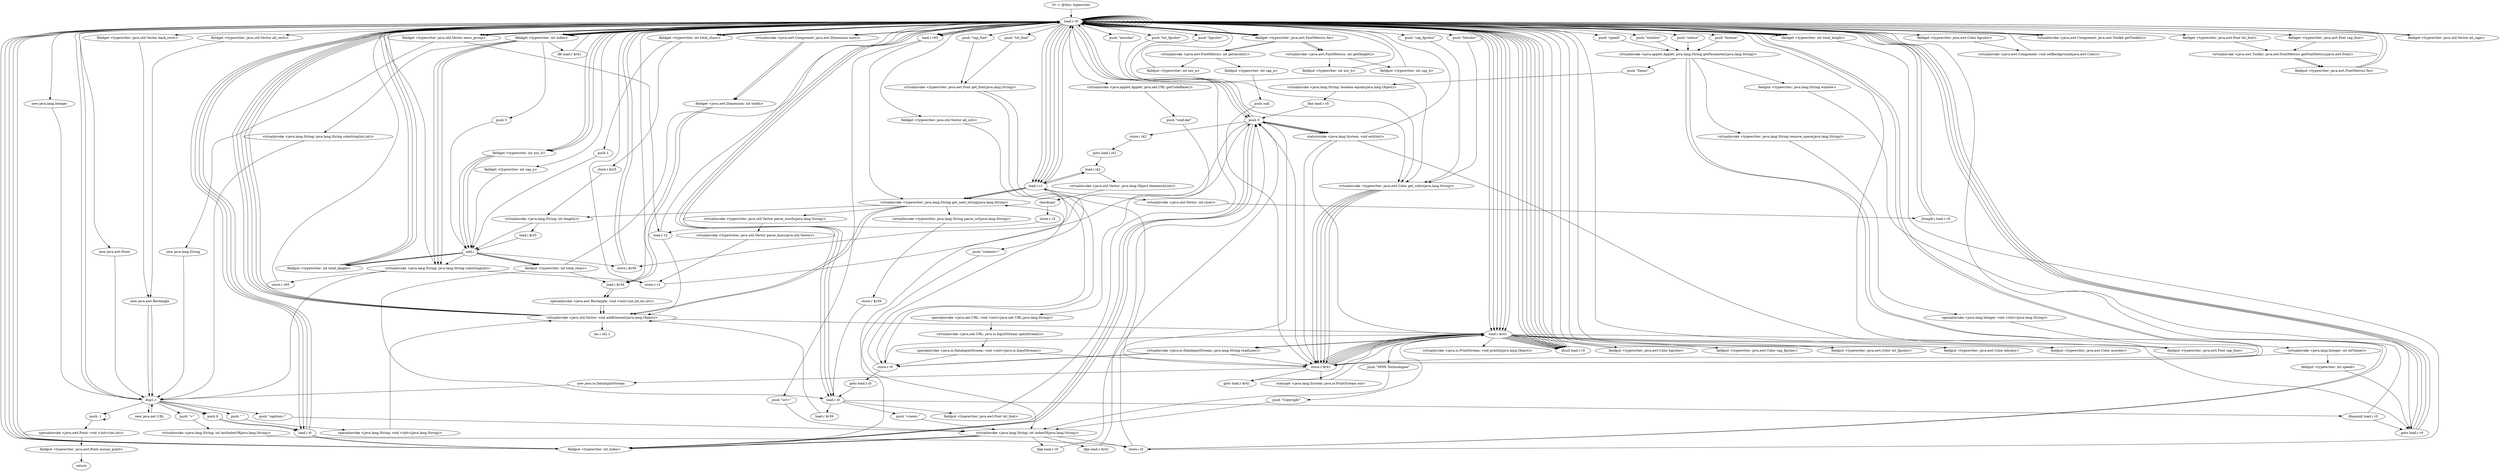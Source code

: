 digraph "" {
    "r0 := @this: typewriter"
    "load.r r0"
    "r0 := @this: typewriter"->"load.r r0";
    "push 0"
    "load.r r0"->"push 0";
    "fieldput <typewriter: int index>"
    "push 0"->"fieldput <typewriter: int index>";
    "fieldput <typewriter: int index>"->"load.r r0";
    "push \"notice\""
    "load.r r0"->"push \"notice\"";
    "virtualinvoke <java.applet.Applet: java.lang.String getParameter(java.lang.String)>"
    "push \"notice\""->"virtualinvoke <java.applet.Applet: java.lang.String getParameter(java.lang.String)>";
    "store.r $r41"
    "virtualinvoke <java.applet.Applet: java.lang.String getParameter(java.lang.String)>"->"store.r $r41";
    "load.r $r41"
    "store.r $r41"->"load.r $r41";
    "push \"MW6 Technologies\""
    "load.r $r41"->"push \"MW6 Technologies\"";
    "virtualinvoke <java.lang.String: int indexOf(java.lang.String)>"
    "push \"MW6 Technologies\""->"virtualinvoke <java.lang.String: int indexOf(java.lang.String)>";
    "ifge load.r $r41"
    "virtualinvoke <java.lang.String: int indexOf(java.lang.String)>"->"ifge load.r $r41";
    "ifge load.r $r41"->"push 0";
    "staticinvoke <java.lang.System: void exit(int)>"
    "push 0"->"staticinvoke <java.lang.System: void exit(int)>";
    "staticinvoke <java.lang.System: void exit(int)>"->"load.r $r41";
    "push \"Copyright\""
    "load.r $r41"->"push \"Copyright\"";
    "push \"Copyright\""->"virtualinvoke <java.lang.String: int indexOf(java.lang.String)>";
    "ifge load.r r0"
    "virtualinvoke <java.lang.String: int indexOf(java.lang.String)>"->"ifge load.r r0";
    "ifge load.r r0"->"push 0";
    "push 0"->"staticinvoke <java.lang.System: void exit(int)>";
    "staticinvoke <java.lang.System: void exit(int)>"->"load.r r0";
    "push \"license\""
    "load.r r0"->"push \"license\"";
    "push \"license\""->"virtualinvoke <java.applet.Applet: java.lang.String getParameter(java.lang.String)>";
    "push \"Demo\""
    "virtualinvoke <java.applet.Applet: java.lang.String getParameter(java.lang.String)>"->"push \"Demo\"";
    "virtualinvoke <java.lang.String: boolean equals(java.lang.Object)>"
    "push \"Demo\""->"virtualinvoke <java.lang.String: boolean equals(java.lang.Object)>";
    "ifne load.r r0"
    "virtualinvoke <java.lang.String: boolean equals(java.lang.Object)>"->"ifne load.r r0";
    "ifne load.r r0"->"push 0";
    "push 0"->"staticinvoke <java.lang.System: void exit(int)>";
    "goto load.r r0"
    "staticinvoke <java.lang.System: void exit(int)>"->"goto load.r r0";
    "goto load.r r0"->"load.r r0";
    "push \"bgcolor\""
    "load.r r0"->"push \"bgcolor\"";
    "virtualinvoke <typewriter: java.awt.Color get_color(java.lang.String)>"
    "push \"bgcolor\""->"virtualinvoke <typewriter: java.awt.Color get_color(java.lang.String)>";
    "virtualinvoke <typewriter: java.awt.Color get_color(java.lang.String)>"->"store.r $r41";
    "store.r $r41"->"load.r $r41";
    "ifnull load.r r0"
    "load.r $r41"->"ifnull load.r r0";
    "ifnull load.r r0"->"load.r r0";
    "load.r r0"->"load.r $r41";
    "fieldput <typewriter: java.awt.Color bgcolor>"
    "load.r $r41"->"fieldput <typewriter: java.awt.Color bgcolor>";
    "fieldput <typewriter: java.awt.Color bgcolor>"->"load.r r0";
    "push \"cap_fgcolor\""
    "load.r r0"->"push \"cap_fgcolor\"";
    "push \"cap_fgcolor\""->"virtualinvoke <typewriter: java.awt.Color get_color(java.lang.String)>";
    "virtualinvoke <typewriter: java.awt.Color get_color(java.lang.String)>"->"store.r $r41";
    "store.r $r41"->"load.r $r41";
    "load.r $r41"->"ifnull load.r r0";
    "ifnull load.r r0"->"load.r r0";
    "load.r r0"->"load.r $r41";
    "fieldput <typewriter: java.awt.Color cap_fgcolor>"
    "load.r $r41"->"fieldput <typewriter: java.awt.Color cap_fgcolor>";
    "fieldput <typewriter: java.awt.Color cap_fgcolor>"->"load.r r0";
    "push \"txt_fgcolor\""
    "load.r r0"->"push \"txt_fgcolor\"";
    "push \"txt_fgcolor\""->"virtualinvoke <typewriter: java.awt.Color get_color(java.lang.String)>";
    "virtualinvoke <typewriter: java.awt.Color get_color(java.lang.String)>"->"store.r $r41";
    "store.r $r41"->"load.r $r41";
    "load.r $r41"->"ifnull load.r r0";
    "ifnull load.r r0"->"load.r r0";
    "load.r r0"->"load.r $r41";
    "fieldput <typewriter: java.awt.Color txt_fgcolor>"
    "load.r $r41"->"fieldput <typewriter: java.awt.Color txt_fgcolor>";
    "fieldput <typewriter: java.awt.Color txt_fgcolor>"->"load.r r0";
    "push \"bdcolor\""
    "load.r r0"->"push \"bdcolor\"";
    "push \"bdcolor\""->"virtualinvoke <typewriter: java.awt.Color get_color(java.lang.String)>";
    "virtualinvoke <typewriter: java.awt.Color get_color(java.lang.String)>"->"store.r $r41";
    "store.r $r41"->"load.r $r41";
    "load.r $r41"->"ifnull load.r r0";
    "ifnull load.r r0"->"load.r r0";
    "load.r r0"->"load.r $r41";
    "fieldput <typewriter: java.awt.Color bdcolor>"
    "load.r $r41"->"fieldput <typewriter: java.awt.Color bdcolor>";
    "fieldput <typewriter: java.awt.Color bdcolor>"->"load.r r0";
    "push \"mocolor\""
    "load.r r0"->"push \"mocolor\"";
    "push \"mocolor\""->"virtualinvoke <typewriter: java.awt.Color get_color(java.lang.String)>";
    "virtualinvoke <typewriter: java.awt.Color get_color(java.lang.String)>"->"store.r $r41";
    "store.r $r41"->"load.r $r41";
    "load.r $r41"->"ifnull load.r r0";
    "ifnull load.r r0"->"load.r r0";
    "load.r r0"->"load.r $r41";
    "fieldput <typewriter: java.awt.Color mocolor>"
    "load.r $r41"->"fieldput <typewriter: java.awt.Color mocolor>";
    "fieldput <typewriter: java.awt.Color mocolor>"->"load.r r0";
    "push \"txt_font\""
    "load.r r0"->"push \"txt_font\"";
    "virtualinvoke <typewriter: java.awt.Font get_font(java.lang.String)>"
    "push \"txt_font\""->"virtualinvoke <typewriter: java.awt.Font get_font(java.lang.String)>";
    "store.r i0"
    "virtualinvoke <typewriter: java.awt.Font get_font(java.lang.String)>"->"store.r i0";
    "store.r i0"->"load.r $r41";
    "load.r $r41"->"ifnull load.r r0";
    "ifnull load.r r0"->"load.r r0";
    "load.r i0"
    "load.r r0"->"load.r i0";
    "fieldput <typewriter: java.awt.Font txt_font>"
    "load.r i0"->"fieldput <typewriter: java.awt.Font txt_font>";
    "fieldput <typewriter: java.awt.Font txt_font>"->"load.r r0";
    "push \"cap_font\""
    "load.r r0"->"push \"cap_font\"";
    "push \"cap_font\""->"virtualinvoke <typewriter: java.awt.Font get_font(java.lang.String)>";
    "virtualinvoke <typewriter: java.awt.Font get_font(java.lang.String)>"->"store.r $r41";
    "store.r $r41"->"load.r $r41";
    "load.r $r41"->"ifnull load.r r0";
    "ifnull load.r r0"->"load.r r0";
    "load.r r0"->"load.r $r41";
    "fieldput <typewriter: java.awt.Font cap_font>"
    "load.r $r41"->"fieldput <typewriter: java.awt.Font cap_font>";
    "fieldput <typewriter: java.awt.Font cap_font>"->"load.r r0";
    "new java.lang.Integer"
    "load.r r0"->"new java.lang.Integer";
    "dup1.r"
    "new java.lang.Integer"->"dup1.r";
    "dup1.r"->"load.r r0";
    "load.r r0"->"load.r r0";
    "push \"speed\""
    "load.r r0"->"push \"speed\"";
    "push \"speed\""->"virtualinvoke <java.applet.Applet: java.lang.String getParameter(java.lang.String)>";
    "virtualinvoke <typewriter: java.lang.String remove_space(java.lang.String)>"
    "virtualinvoke <java.applet.Applet: java.lang.String getParameter(java.lang.String)>"->"virtualinvoke <typewriter: java.lang.String remove_space(java.lang.String)>";
    "specialinvoke <java.lang.Integer: void <init>(java.lang.String)>"
    "virtualinvoke <typewriter: java.lang.String remove_space(java.lang.String)>"->"specialinvoke <java.lang.Integer: void <init>(java.lang.String)>";
    "virtualinvoke <java.lang.Integer: int intValue()>"
    "specialinvoke <java.lang.Integer: void <init>(java.lang.String)>"->"virtualinvoke <java.lang.Integer: int intValue()>";
    "fieldput <typewriter: int speed>"
    "virtualinvoke <java.lang.Integer: int intValue()>"->"fieldput <typewriter: int speed>";
    "fieldput <typewriter: int speed>"->"goto load.r r0";
    "goto load.r r0"->"load.r r0";
    "load.r r0"->"load.r r0";
    "push \"window\""
    "load.r r0"->"push \"window\"";
    "push \"window\""->"virtualinvoke <java.applet.Applet: java.lang.String getParameter(java.lang.String)>";
    "fieldput <typewriter: java.lang.String window>"
    "virtualinvoke <java.applet.Applet: java.lang.String getParameter(java.lang.String)>"->"fieldput <typewriter: java.lang.String window>";
    "fieldput <typewriter: java.lang.String window>"->"goto load.r r0";
    "goto load.r r0"->"load.r r0";
    "load.r r0"->"load.r r0";
    "fieldget <typewriter: java.awt.Color bgcolor>"
    "load.r r0"->"fieldget <typewriter: java.awt.Color bgcolor>";
    "virtualinvoke <java.awt.Component: void setBackground(java.awt.Color)>"
    "fieldget <typewriter: java.awt.Color bgcolor>"->"virtualinvoke <java.awt.Component: void setBackground(java.awt.Color)>";
    "virtualinvoke <java.awt.Component: void setBackground(java.awt.Color)>"->"load.r r0";
    "load.r r0"->"load.r r0";
    "virtualinvoke <java.awt.Component: java.awt.Toolkit getToolkit()>"
    "load.r r0"->"virtualinvoke <java.awt.Component: java.awt.Toolkit getToolkit()>";
    "virtualinvoke <java.awt.Component: java.awt.Toolkit getToolkit()>"->"load.r r0";
    "fieldget <typewriter: java.awt.Font txt_font>"
    "load.r r0"->"fieldget <typewriter: java.awt.Font txt_font>";
    "virtualinvoke <java.awt.Toolkit: java.awt.FontMetrics getFontMetrics(java.awt.Font)>"
    "fieldget <typewriter: java.awt.Font txt_font>"->"virtualinvoke <java.awt.Toolkit: java.awt.FontMetrics getFontMetrics(java.awt.Font)>";
    "fieldput <typewriter: java.awt.FontMetrics fm>"
    "virtualinvoke <java.awt.Toolkit: java.awt.FontMetrics getFontMetrics(java.awt.Font)>"->"fieldput <typewriter: java.awt.FontMetrics fm>";
    "fieldput <typewriter: java.awt.FontMetrics fm>"->"load.r r0";
    "load.r r0"->"load.r r0";
    "fieldget <typewriter: java.awt.FontMetrics fm>"
    "load.r r0"->"fieldget <typewriter: java.awt.FontMetrics fm>";
    "virtualinvoke <java.awt.FontMetrics: int getHeight()>"
    "fieldget <typewriter: java.awt.FontMetrics fm>"->"virtualinvoke <java.awt.FontMetrics: int getHeight()>";
    "fieldput <typewriter: int nor_h>"
    "virtualinvoke <java.awt.FontMetrics: int getHeight()>"->"fieldput <typewriter: int nor_h>";
    "fieldput <typewriter: int nor_h>"->"load.r r0";
    "load.r r0"->"load.r r0";
    "load.r r0"->"fieldget <typewriter: java.awt.FontMetrics fm>";
    "virtualinvoke <java.awt.FontMetrics: int getAscent()>"
    "fieldget <typewriter: java.awt.FontMetrics fm>"->"virtualinvoke <java.awt.FontMetrics: int getAscent()>";
    "fieldput <typewriter: int nor_a>"
    "virtualinvoke <java.awt.FontMetrics: int getAscent()>"->"fieldput <typewriter: int nor_a>";
    "fieldput <typewriter: int nor_a>"->"load.r r0";
    "load.r r0"->"load.r r0";
    "load.r r0"->"virtualinvoke <java.awt.Component: java.awt.Toolkit getToolkit()>";
    "virtualinvoke <java.awt.Component: java.awt.Toolkit getToolkit()>"->"load.r r0";
    "fieldget <typewriter: java.awt.Font cap_font>"
    "load.r r0"->"fieldget <typewriter: java.awt.Font cap_font>";
    "fieldget <typewriter: java.awt.Font cap_font>"->"virtualinvoke <java.awt.Toolkit: java.awt.FontMetrics getFontMetrics(java.awt.Font)>";
    "virtualinvoke <java.awt.Toolkit: java.awt.FontMetrics getFontMetrics(java.awt.Font)>"->"fieldput <typewriter: java.awt.FontMetrics fm>";
    "fieldput <typewriter: java.awt.FontMetrics fm>"->"load.r r0";
    "load.r r0"->"load.r r0";
    "load.r r0"->"fieldget <typewriter: java.awt.FontMetrics fm>";
    "fieldget <typewriter: java.awt.FontMetrics fm>"->"virtualinvoke <java.awt.FontMetrics: int getHeight()>";
    "fieldput <typewriter: int cap_h>"
    "virtualinvoke <java.awt.FontMetrics: int getHeight()>"->"fieldput <typewriter: int cap_h>";
    "fieldput <typewriter: int cap_h>"->"load.r r0";
    "load.r r0"->"load.r r0";
    "load.r r0"->"fieldget <typewriter: java.awt.FontMetrics fm>";
    "fieldget <typewriter: java.awt.FontMetrics fm>"->"virtualinvoke <java.awt.FontMetrics: int getAscent()>";
    "fieldput <typewriter: int cap_a>"
    "virtualinvoke <java.awt.FontMetrics: int getAscent()>"->"fieldput <typewriter: int cap_a>";
    "push null"
    "fieldput <typewriter: int cap_a>"->"push null";
    "push null"->"store.r $r41";
    "new java.io.DataInputStream"
    "store.r $r41"->"new java.io.DataInputStream";
    "new java.io.DataInputStream"->"dup1.r";
    "new java.net.URL"
    "dup1.r"->"new java.net.URL";
    "new java.net.URL"->"dup1.r";
    "dup1.r"->"load.r r0";
    "virtualinvoke <java.applet.Applet: java.net.URL getCodeBase()>"
    "load.r r0"->"virtualinvoke <java.applet.Applet: java.net.URL getCodeBase()>";
    "push \"conf.dat\""
    "virtualinvoke <java.applet.Applet: java.net.URL getCodeBase()>"->"push \"conf.dat\"";
    "specialinvoke <java.net.URL: void <init>(java.net.URL,java.lang.String)>"
    "push \"conf.dat\""->"specialinvoke <java.net.URL: void <init>(java.net.URL,java.lang.String)>";
    "virtualinvoke <java.net.URL: java.io.InputStream openStream()>"
    "specialinvoke <java.net.URL: void <init>(java.net.URL,java.lang.String)>"->"virtualinvoke <java.net.URL: java.io.InputStream openStream()>";
    "specialinvoke <java.io.DataInputStream: void <init>(java.io.InputStream)>"
    "virtualinvoke <java.net.URL: java.io.InputStream openStream()>"->"specialinvoke <java.io.DataInputStream: void <init>(java.io.InputStream)>";
    "specialinvoke <java.io.DataInputStream: void <init>(java.io.InputStream)>"->"store.r $r41";
    "goto load.r $r41"
    "store.r $r41"->"goto load.r $r41";
    "goto load.r $r41"->"load.r $r41";
    "virtualinvoke <java.io.DataInputStream: java.lang.String readLine()>"
    "load.r $r41"->"virtualinvoke <java.io.DataInputStream: java.lang.String readLine()>";
    "virtualinvoke <java.io.DataInputStream: java.lang.String readLine()>"->"store.r i0";
    "goto load.r i0"
    "store.r i0"->"goto load.r i0";
    "goto load.r i0"->"load.r i0";
    "ifnonnull load.r r0"
    "load.r i0"->"ifnonnull load.r r0";
    "ifnonnull load.r r0"->"goto load.r r0";
    "goto load.r r0"->"load.r r0";
    "load.r r0"->"push 0";
    "push 0"->"fieldput <typewriter: int index>";
    "fieldput <typewriter: int index>"->"load.r r0";
    "new java.awt.Point"
    "load.r r0"->"new java.awt.Point";
    "new java.awt.Point"->"dup1.r";
    "push -1"
    "dup1.r"->"push -1";
    "push -1"->"push -1";
    "specialinvoke <java.awt.Point: void <init>(int,int)>"
    "push -1"->"specialinvoke <java.awt.Point: void <init>(int,int)>";
    "fieldput <typewriter: java.awt.Point mouse_point>"
    "specialinvoke <java.awt.Point: void <init>(int,int)>"->"fieldput <typewriter: java.awt.Point mouse_point>";
    "return"
    "fieldput <typewriter: java.awt.Point mouse_point>"->"return";
    "ifnonnull load.r r0"->"load.r r0";
    "load.r r0"->"load.r i0";
    "push \"<news \""
    "load.r i0"->"push \"<news \"";
    "push \"<news \""->"virtualinvoke <java.lang.String: int indexOf(java.lang.String)>";
    "virtualinvoke <java.lang.String: int indexOf(java.lang.String)>"->"fieldput <typewriter: int index>";
    "fieldput <typewriter: int index>"->"load.r r0";
    "fieldget <typewriter: int index>"
    "load.r r0"->"fieldget <typewriter: int index>";
    "iflt load.r $r41"
    "fieldget <typewriter: int index>"->"iflt load.r $r41";
    "iflt load.r $r41"->"load.r r0";
    "fieldget <typewriter: java.util.Vector news_group>"
    "load.r r0"->"fieldget <typewriter: java.util.Vector news_group>";
    "new java.lang.String"
    "fieldget <typewriter: java.util.Vector news_group>"->"new java.lang.String";
    "new java.lang.String"->"dup1.r";
    "push \" \""
    "dup1.r"->"push \" \"";
    "specialinvoke <java.lang.String: void <init>(java.lang.String)>"
    "push \" \""->"specialinvoke <java.lang.String: void <init>(java.lang.String)>";
    "virtualinvoke <java.util.Vector: void addElement(java.lang.Object)>"
    "specialinvoke <java.lang.String: void <init>(java.lang.String)>"->"virtualinvoke <java.util.Vector: void addElement(java.lang.Object)>";
    "virtualinvoke <java.util.Vector: void addElement(java.lang.Object)>"->"load.r r0";
    "load.r r0"->"load.r r0";
    "fieldget <typewriter: int total_height>"
    "load.r r0"->"fieldget <typewriter: int total_height>";
    "fieldget <typewriter: int total_height>"->"load.r r0";
    "fieldget <typewriter: int nor_h>"
    "load.r r0"->"fieldget <typewriter: int nor_h>";
    "add.i"
    "fieldget <typewriter: int nor_h>"->"add.i";
    "fieldput <typewriter: int total_height>"
    "add.i"->"fieldput <typewriter: int total_height>";
    "fieldput <typewriter: int total_height>"->"load.r r0";
    "load.r r0"->"load.r r0";
    "fieldget <typewriter: int total_chars>"
    "load.r r0"->"fieldget <typewriter: int total_chars>";
    "push 1"
    "fieldget <typewriter: int total_chars>"->"push 1";
    "push 1"->"add.i";
    "fieldput <typewriter: int total_chars>"
    "add.i"->"fieldput <typewriter: int total_chars>";
    "fieldput <typewriter: int total_chars>"->"load.r i0";
    "load.r i0"->"load.r r0";
    "load.r r0"->"fieldget <typewriter: int index>";
    "push 5"
    "fieldget <typewriter: int index>"->"push 5";
    "push 5"->"add.i";
    "virtualinvoke <java.lang.String: java.lang.String substring(int)>"
    "add.i"->"virtualinvoke <java.lang.String: java.lang.String substring(int)>";
    "virtualinvoke <java.lang.String: java.lang.String substring(int)>"->"dup1.r";
    "push \">\""
    "dup1.r"->"push \">\"";
    "virtualinvoke <java.lang.String: int lastIndexOf(java.lang.String)>"
    "push \">\""->"virtualinvoke <java.lang.String: int lastIndexOf(java.lang.String)>";
    "store.i i0"
    "virtualinvoke <java.lang.String: int lastIndexOf(java.lang.String)>"->"store.i i0";
    "store.i i0"->"load.r r0";
    "load.i i0"
    "load.r r0"->"load.i i0";
    "load.i i0"->"fieldput <typewriter: int index>";
    "fieldput <typewriter: int index>"->"push 0";
    "push 0"->"load.r r0";
    "load.r r0"->"fieldget <typewriter: int index>";
    "virtualinvoke <java.lang.String: java.lang.String substring(int,int)>"
    "fieldget <typewriter: int index>"->"virtualinvoke <java.lang.String: java.lang.String substring(int,int)>";
    "virtualinvoke <java.lang.String: java.lang.String substring(int,int)>"->"dup1.r";
    "push \"caption=\""
    "dup1.r"->"push \"caption=\"";
    "push \"caption=\""->"virtualinvoke <java.lang.String: int indexOf(java.lang.String)>";
    "virtualinvoke <java.lang.String: int indexOf(java.lang.String)>"->"store.i i0";
    "store.i i0"->"load.r r0";
    "load.r r0"->"load.i i0";
    "load.i i0"->"fieldput <typewriter: int index>";
    "fieldput <typewriter: int index>"->"load.r r0";
    "load.r r0"->"fieldget <typewriter: int index>";
    "fieldget <typewriter: int index>"->"virtualinvoke <java.lang.String: java.lang.String substring(int)>";
    "store.r r1"
    "virtualinvoke <java.lang.String: java.lang.String substring(int)>"->"store.r r1";
    "store.r r1"->"load.r r0";
    "fieldget <typewriter: java.util.Vector all_caps>"
    "load.r r0"->"fieldget <typewriter: java.util.Vector all_caps>";
    "fieldget <typewriter: java.util.Vector all_caps>"->"load.r r0";
    "load.r r1"
    "load.r r0"->"load.r r1";
    "virtualinvoke <typewriter: java.lang.String get_next_string(java.lang.String)>"
    "load.r r1"->"virtualinvoke <typewriter: java.lang.String get_next_string(java.lang.String)>";
    "virtualinvoke <typewriter: java.lang.String get_next_string(java.lang.String)>"->"virtualinvoke <java.util.Vector: void addElement(java.lang.Object)>";
    "virtualinvoke <java.util.Vector: void addElement(java.lang.Object)>"->"load.r r0";
    "load.r r0"->"fieldget <typewriter: java.util.Vector news_group>";
    "fieldget <typewriter: java.util.Vector news_group>"->"load.r r0";
    "load.r r0"->"load.r r1";
    "load.r r1"->"virtualinvoke <typewriter: java.lang.String get_next_string(java.lang.String)>";
    "virtualinvoke <typewriter: java.lang.String get_next_string(java.lang.String)>"->"virtualinvoke <java.util.Vector: void addElement(java.lang.Object)>";
    "virtualinvoke <java.util.Vector: void addElement(java.lang.Object)>"->"load.r r0";
    "load.r r0"->"load.r r0";
    "load.r r0"->"fieldget <typewriter: int total_height>";
    "fieldget <typewriter: int total_height>"->"load.r r0";
    "fieldget <typewriter: int cap_a>"
    "load.r r0"->"fieldget <typewriter: int cap_a>";
    "fieldget <typewriter: int cap_a>"->"add.i";
    "add.i"->"fieldput <typewriter: int total_height>";
    "fieldput <typewriter: int total_height>"->"load.r r0";
    "load.r r0"->"load.r r0";
    "load.r r0"->"fieldget <typewriter: int total_chars>";
    "fieldget <typewriter: int total_chars>"->"load.r r0";
    "load.r r0"->"load.r r1";
    "load.r r1"->"virtualinvoke <typewriter: java.lang.String get_next_string(java.lang.String)>";
    "virtualinvoke <java.lang.String: int length()>"
    "virtualinvoke <typewriter: java.lang.String get_next_string(java.lang.String)>"->"virtualinvoke <java.lang.String: int length()>";
    "virtualinvoke <java.lang.String: int length()>"->"add.i";
    "add.i"->"fieldput <typewriter: int total_chars>";
    "fieldput <typewriter: int total_chars>"->"load.r r0";
    "load.r r0"->"fieldget <typewriter: int total_height>";
    "fieldget <typewriter: int total_height>"->"store.i i0";
    "store.i i0"->"push 0";
    "store.i $r39"
    "push 0"->"store.i $r39";
    "store.i $r39"->"load.r r0";
    "load.r r0"->"load.r r1";
    "push \"content=\""
    "load.r r1"->"push \"content=\"";
    "push \"content=\""->"virtualinvoke <java.lang.String: int indexOf(java.lang.String)>";
    "virtualinvoke <java.lang.String: int indexOf(java.lang.String)>"->"fieldput <typewriter: int index>";
    "fieldput <typewriter: int index>"->"load.r r1";
    "load.r r1"->"load.r r0";
    "load.r r0"->"fieldget <typewriter: int index>";
    "fieldget <typewriter: int index>"->"virtualinvoke <java.lang.String: java.lang.String substring(int)>";
    "store.r r65"
    "virtualinvoke <java.lang.String: java.lang.String substring(int)>"->"store.r r65";
    "store.r r65"->"load.r r0";
    "load.r r0"->"load.r r0";
    "load.r r0"->"load.r r0";
    "load.r r65"
    "load.r r0"->"load.r r65";
    "load.r r65"->"virtualinvoke <typewriter: java.lang.String get_next_string(java.lang.String)>";
    "virtualinvoke <typewriter: java.util.Vector parse_words(java.lang.String)>"
    "virtualinvoke <typewriter: java.lang.String get_next_string(java.lang.String)>"->"virtualinvoke <typewriter: java.util.Vector parse_words(java.lang.String)>";
    "virtualinvoke <typewriter: java.util.Vector parse_lines(java.util.Vector)>"
    "virtualinvoke <typewriter: java.util.Vector parse_words(java.lang.String)>"->"virtualinvoke <typewriter: java.util.Vector parse_lines(java.util.Vector)>";
    "virtualinvoke <typewriter: java.util.Vector parse_lines(java.util.Vector)>"->"store.r r1";
    "store.r r1"->"push 0";
    "store.i i42"
    "push 0"->"store.i i42";
    "goto load.i i42"
    "store.i i42"->"goto load.i i42";
    "load.i i42"
    "goto load.i i42"->"load.i i42";
    "load.i i42"->"load.r r1";
    "virtualinvoke <java.util.Vector: int size()>"
    "load.r r1"->"virtualinvoke <java.util.Vector: int size()>";
    "ifcmplt.i load.r r0"
    "virtualinvoke <java.util.Vector: int size()>"->"ifcmplt.i load.r r0";
    "ifcmplt.i load.r r0"->"load.r r0";
    "fieldget <typewriter: java.util.Vector all_rects>"
    "load.r r0"->"fieldget <typewriter: java.util.Vector all_rects>";
    "new java.awt.Rectangle"
    "fieldget <typewriter: java.util.Vector all_rects>"->"new java.awt.Rectangle";
    "new java.awt.Rectangle"->"dup1.r";
    "push 6"
    "dup1.r"->"push 6";
    "push 6"->"load.i i0";
    "load.i i0"->"load.r r0";
    "virtualinvoke <java.awt.Component: java.awt.Dimension size()>"
    "load.r r0"->"virtualinvoke <java.awt.Component: java.awt.Dimension size()>";
    "fieldget <java.awt.Dimension: int width>"
    "virtualinvoke <java.awt.Component: java.awt.Dimension size()>"->"fieldget <java.awt.Dimension: int width>";
    "load.i $r39"
    "fieldget <java.awt.Dimension: int width>"->"load.i $r39";
    "specialinvoke <java.awt.Rectangle: void <init>(int,int,int,int)>"
    "load.i $r39"->"specialinvoke <java.awt.Rectangle: void <init>(int,int,int,int)>";
    "specialinvoke <java.awt.Rectangle: void <init>(int,int,int,int)>"->"virtualinvoke <java.util.Vector: void addElement(java.lang.Object)>";
    "virtualinvoke <java.util.Vector: void addElement(java.lang.Object)>"->"load.r r0";
    "fieldget <typewriter: java.util.Vector back_rects>"
    "load.r r0"->"fieldget <typewriter: java.util.Vector back_rects>";
    "fieldget <typewriter: java.util.Vector back_rects>"->"new java.awt.Rectangle";
    "new java.awt.Rectangle"->"dup1.r";
    "dup1.r"->"push 6";
    "push 6"->"load.i i0";
    "load.i i0"->"load.r r0";
    "load.r r0"->"virtualinvoke <java.awt.Component: java.awt.Dimension size()>";
    "virtualinvoke <java.awt.Component: java.awt.Dimension size()>"->"fieldget <java.awt.Dimension: int width>";
    "fieldget <java.awt.Dimension: int width>"->"load.i $r39";
    "load.i $r39"->"specialinvoke <java.awt.Rectangle: void <init>(int,int,int,int)>";
    "specialinvoke <java.awt.Rectangle: void <init>(int,int,int,int)>"->"virtualinvoke <java.util.Vector: void addElement(java.lang.Object)>";
    "virtualinvoke <java.util.Vector: void addElement(java.lang.Object)>"->"load.r r0";
    "load.r r0"->"load.r r65";
    "push \"url=\""
    "load.r r65"->"push \"url=\"";
    "push \"url=\""->"virtualinvoke <java.lang.String: int indexOf(java.lang.String)>";
    "virtualinvoke <java.lang.String: int indexOf(java.lang.String)>"->"fieldput <typewriter: int index>";
    "fieldput <typewriter: int index>"->"load.r r0";
    "load.r r0"->"load.r r0";
    "load.r r0"->"load.r r65";
    "load.r r65"->"load.r r0";
    "load.r r0"->"fieldget <typewriter: int index>";
    "fieldget <typewriter: int index>"->"virtualinvoke <java.lang.String: java.lang.String substring(int)>";
    "virtualinvoke <java.lang.String: java.lang.String substring(int)>"->"load.r r0";
    "fieldget <typewriter: java.util.Vector all_urls>"
    "load.r r0"->"fieldget <typewriter: java.util.Vector all_urls>";
    "fieldget <typewriter: java.util.Vector all_urls>"->"store.r i0";
    "store.r i0"->"virtualinvoke <typewriter: java.lang.String get_next_string(java.lang.String)>";
    "virtualinvoke <typewriter: java.lang.String parse_url(java.lang.String)>"
    "virtualinvoke <typewriter: java.lang.String get_next_string(java.lang.String)>"->"virtualinvoke <typewriter: java.lang.String parse_url(java.lang.String)>";
    "store.r $r39"
    "virtualinvoke <typewriter: java.lang.String parse_url(java.lang.String)>"->"store.r $r39";
    "store.r $r39"->"load.r i0";
    "load.r $r39"
    "load.r i0"->"load.r $r39";
    "load.r $r39"->"virtualinvoke <java.util.Vector: void addElement(java.lang.Object)>";
    "virtualinvoke <java.util.Vector: void addElement(java.lang.Object)>"->"load.r $r41";
    "load.r $r41"->"virtualinvoke <java.io.DataInputStream: java.lang.String readLine()>";
    "virtualinvoke <java.io.DataInputStream: java.lang.String readLine()>"->"store.r i0";
    "virtualinvoke <java.io.DataInputStream: java.lang.String readLine()>"->"store.r $r41";
    "staticget <java.lang.System: java.io.PrintStream out>"
    "store.r $r41"->"staticget <java.lang.System: java.io.PrintStream out>";
    "staticget <java.lang.System: java.io.PrintStream out>"->"load.r $r41";
    "virtualinvoke <java.io.PrintStream: void println(java.lang.Object)>"
    "load.r $r41"->"virtualinvoke <java.io.PrintStream: void println(java.lang.Object)>";
    "ifcmplt.i load.r r0"->"load.r r0";
    "load.r r0"->"load.r r1";
    "load.r r1"->"load.i i42";
    "virtualinvoke <java.util.Vector: java.lang.Object elementAt(int)>"
    "load.i i42"->"virtualinvoke <java.util.Vector: java.lang.Object elementAt(int)>";
    "checkcast"
    "virtualinvoke <java.util.Vector: java.lang.Object elementAt(int)>"->"checkcast";
    "store.r r2"
    "checkcast"->"store.r r2";
    "load.r r2"
    "store.r r2"->"load.r r2";
    "load.r r2"->"load.r r0";
    "load.r r0"->"load.r r0";
    "load.r r0"->"fieldget <typewriter: int total_height>";
    "fieldget <typewriter: int total_height>"->"load.r r0";
    "load.r r0"->"fieldget <typewriter: int nor_h>";
    "fieldget <typewriter: int nor_h>"->"add.i";
    "add.i"->"fieldput <typewriter: int total_height>";
    "fieldput <typewriter: int total_height>"->"load.r r0";
    "load.r r0"->"fieldget <typewriter: int total_chars>";
    "store.i $i33"
    "fieldget <typewriter: int total_chars>"->"store.i $i33";
    "store.i $i33"->"virtualinvoke <java.lang.String: int length()>";
    "load.i $i33"
    "virtualinvoke <java.lang.String: int length()>"->"load.i $i33";
    "load.i $i33"->"add.i";
    "add.i"->"fieldput <typewriter: int total_chars>";
    "fieldput <typewriter: int total_chars>"->"load.i $r39";
    "load.i $r39"->"load.r r0";
    "load.r r0"->"fieldget <typewriter: int nor_h>";
    "fieldget <typewriter: int nor_h>"->"add.i";
    "add.i"->"store.i $r39";
    "store.i $r39"->"load.r r0";
    "load.r r0"->"fieldget <typewriter: java.util.Vector news_group>";
    "fieldget <typewriter: java.util.Vector news_group>"->"load.r r2";
    "load.r r2"->"virtualinvoke <java.util.Vector: void addElement(java.lang.Object)>";
    "inc.i i42 1"
    "virtualinvoke <java.util.Vector: void addElement(java.lang.Object)>"->"inc.i i42 1";
    "specialinvoke <java.io.DataInputStream: void <init>(java.io.InputStream)>"->"store.r i0";
    "virtualinvoke <java.applet.Applet: java.lang.String getParameter(java.lang.String)>"->"store.r $r41";
    "virtualinvoke <java.lang.Integer: int intValue()>"->"store.r $r41";
    "staticinvoke <java.lang.System: void exit(int)>"->"store.r $r41";
    "store.r $r41"->"push 0";
    "push 0"->"staticinvoke <java.lang.System: void exit(int)>";
}
